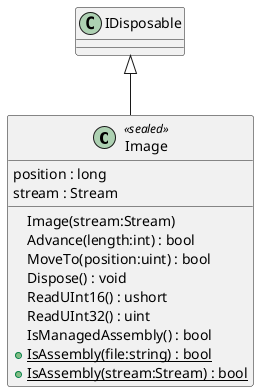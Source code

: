 @startuml
class Image <<sealed>> {
    position : long
    stream : Stream
    Image(stream:Stream)
    Advance(length:int) : bool
    MoveTo(position:uint) : bool
    Dispose() : void
    ReadUInt16() : ushort
    ReadUInt32() : uint
    IsManagedAssembly() : bool
    + {static} IsAssembly(file:string) : bool
    + {static} IsAssembly(stream:Stream) : bool
}
IDisposable <|-- Image
@enduml
